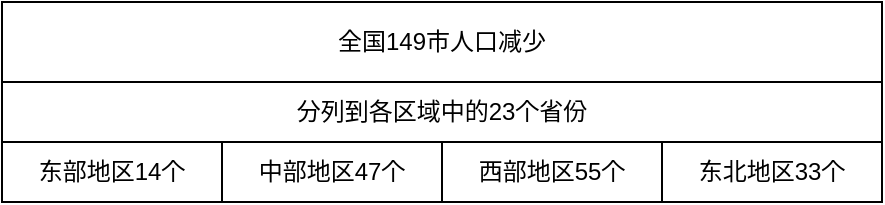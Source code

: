 <mxfile version="14.9.5" type="github">
  <diagram id="l7Ko_PinxQo50UgZ7-K5" name="Page-1">
    <mxGraphModel dx="436" dy="738" grid="1" gridSize="10" guides="1" tooltips="1" connect="1" arrows="1" fold="1" page="1" pageScale="1" pageWidth="827" pageHeight="1169" math="0" shadow="0">
      <root>
        <mxCell id="0" />
        <mxCell id="1" parent="0" />
        <mxCell id="cFST7dc2pD31edWH3BOT-1" value="全国149市人口减少" style="rounded=0;whiteSpace=wrap;html=1;" vertex="1" parent="1">
          <mxGeometry x="70" y="150" width="440" height="40" as="geometry" />
        </mxCell>
        <mxCell id="cFST7dc2pD31edWH3BOT-2" value="分列到各区域中的23个省份" style="rounded=0;whiteSpace=wrap;html=1;" vertex="1" parent="1">
          <mxGeometry x="70" y="190" width="440" height="30" as="geometry" />
        </mxCell>
        <mxCell id="cFST7dc2pD31edWH3BOT-3" value="东部地区14个" style="rounded=0;whiteSpace=wrap;html=1;" vertex="1" parent="1">
          <mxGeometry x="70" y="220" width="110" height="30" as="geometry" />
        </mxCell>
        <mxCell id="cFST7dc2pD31edWH3BOT-4" value="中部地区47个" style="rounded=0;whiteSpace=wrap;html=1;" vertex="1" parent="1">
          <mxGeometry x="180" y="220" width="110" height="30" as="geometry" />
        </mxCell>
        <mxCell id="cFST7dc2pD31edWH3BOT-5" value="西部地区55个" style="rounded=0;whiteSpace=wrap;html=1;" vertex="1" parent="1">
          <mxGeometry x="290" y="220" width="110" height="30" as="geometry" />
        </mxCell>
        <mxCell id="cFST7dc2pD31edWH3BOT-6" value="东北地区33个" style="rounded=0;whiteSpace=wrap;html=1;" vertex="1" parent="1">
          <mxGeometry x="400" y="220" width="110" height="30" as="geometry" />
        </mxCell>
      </root>
    </mxGraphModel>
  </diagram>
</mxfile>
